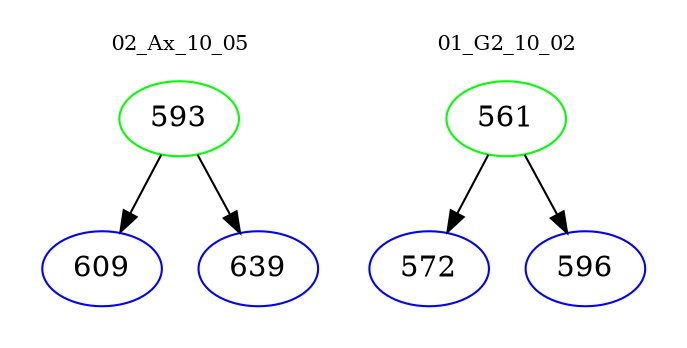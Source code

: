 digraph{
subgraph cluster_0 {
color = white
label = "02_Ax_10_05";
fontsize=10;
T0_593 [label="593", color="green"]
T0_593 -> T0_609 [color="black"]
T0_609 [label="609", color="blue"]
T0_593 -> T0_639 [color="black"]
T0_639 [label="639", color="blue"]
}
subgraph cluster_1 {
color = white
label = "01_G2_10_02";
fontsize=10;
T1_561 [label="561", color="green"]
T1_561 -> T1_572 [color="black"]
T1_572 [label="572", color="blue"]
T1_561 -> T1_596 [color="black"]
T1_596 [label="596", color="blue"]
}
}
